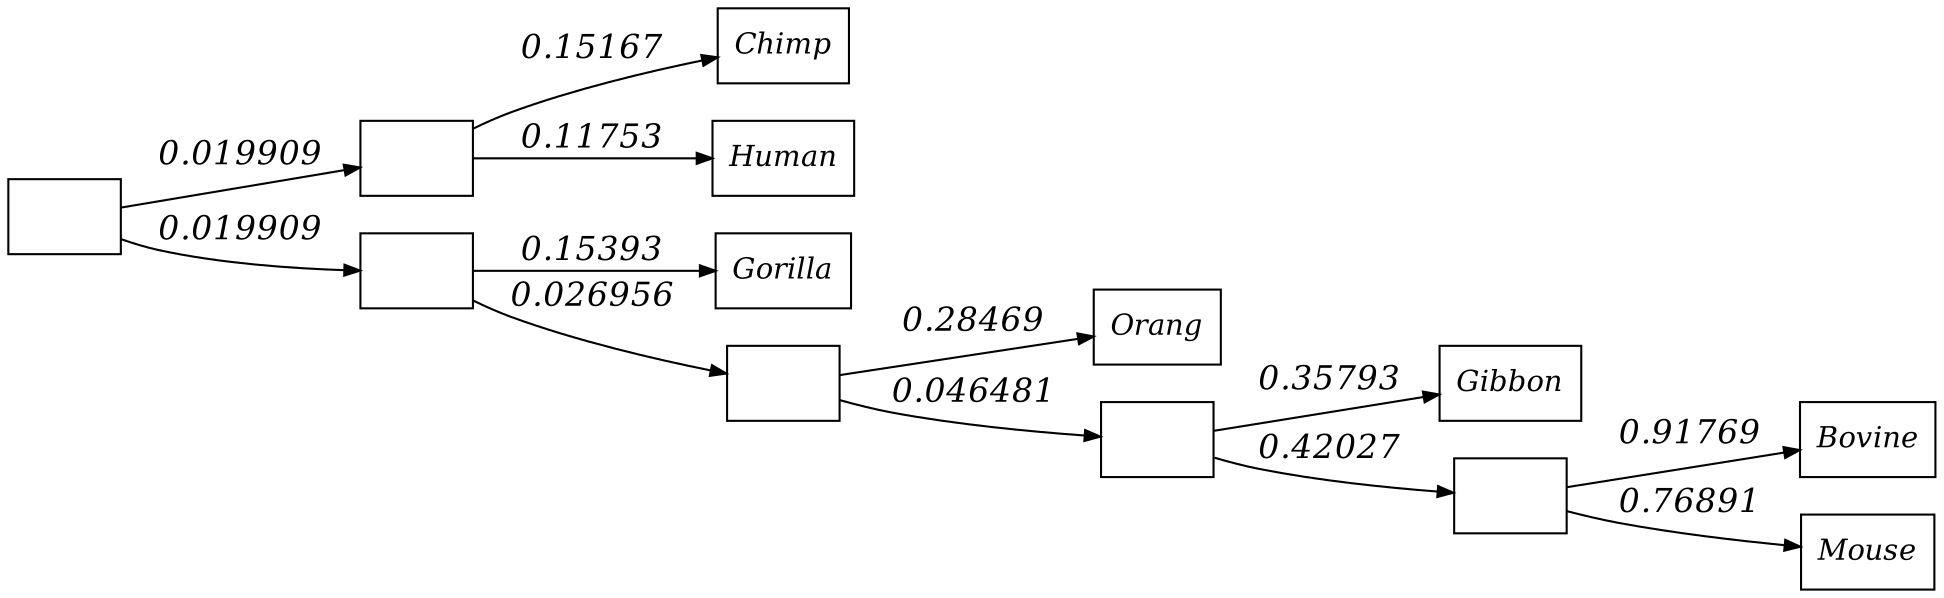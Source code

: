 digraph G {

/* Graph Attributes */
graph [rankdir = LR];

/* Node Attributes */
node [shape = rectangle, fillcolor = white, style = filled, fontname = "Times-Italic"];

/* Edge Attributes */
edge [fontname = "Times-Italic", arrowsize = 0.75, fontsize = 16];

/* Nodes */
0 [label = "Bovine"];
1 [label = "Mouse"];
2 [label = "Gibbon"];
3 [label = "Orang"];
4 [label = "Gorilla"];
5 [label = "Chimp"];
6 [label = "Human"];
7 [label = ""];
8 [label = ""];
9 [label = ""];
10 [label = ""];
11 [label = ""];
12 [label = ""];

/* Edges */
7 -> 1 [label = "0.76891"];
7 -> 0 [label = "0.91769"];
8 -> 2 [label = "0.35793"];
8 -> 7 [label = "0.42027"];
9 -> 6 [label = "0.11753"];
9 -> 5 [label = "0.15167"];
10 -> 3 [label = "0.28469"];
10 -> 8 [label = "0.046481"];
11 -> 4 [label = "0.15393"];
11 -> 10 [label = "0.026956"];
12 -> 11 [label = "0.019909"];
12 -> 9 [label = "0.019909"];

}
